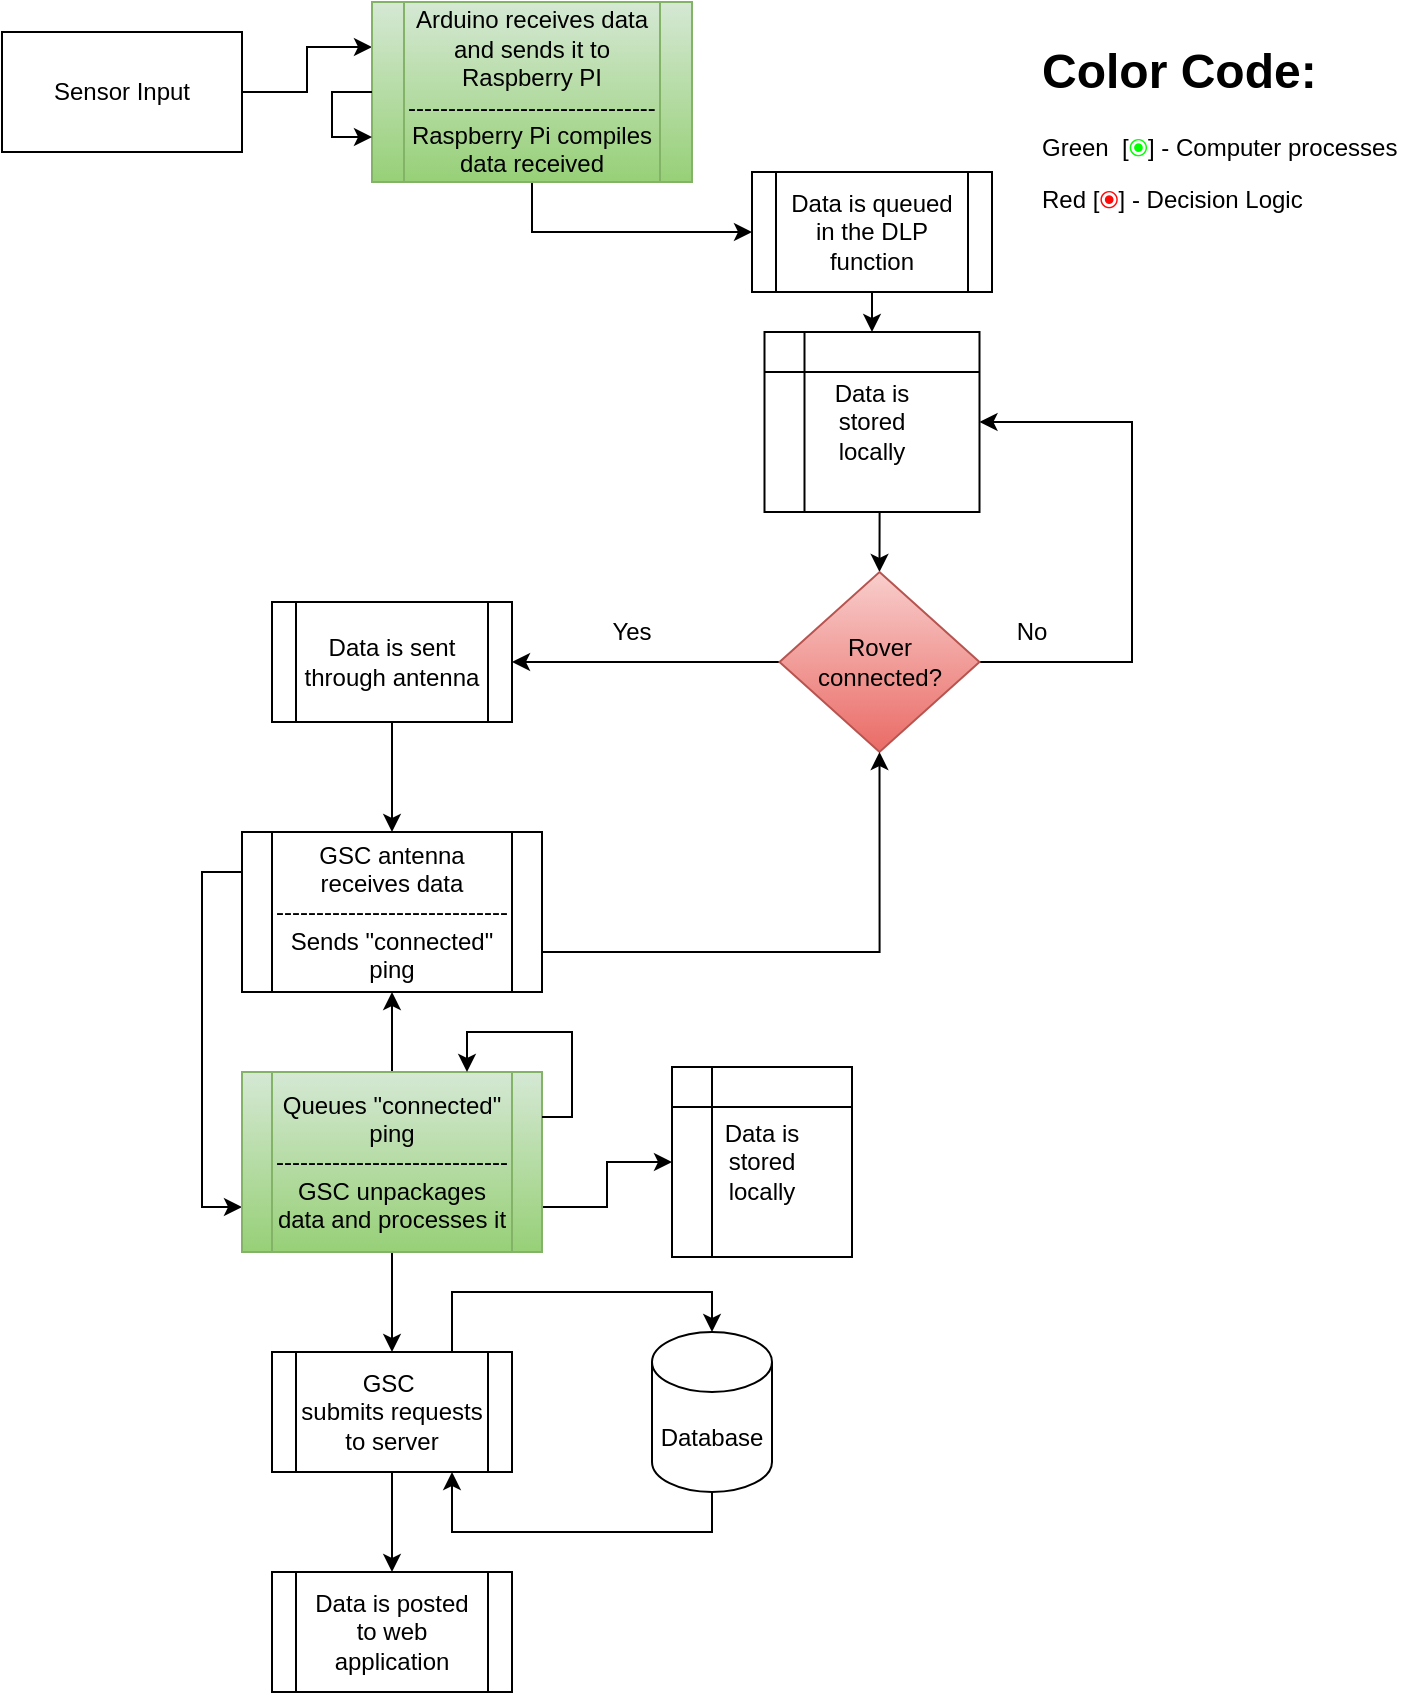 <mxfile version="13.10.4" type="device"><diagram id="MhcosUYPWJZYEW9_mOas" name="Page-1"><mxGraphModel dx="831" dy="516" grid="1" gridSize="10" guides="1" tooltips="1" connect="1" arrows="1" fold="1" page="1" pageScale="1" pageWidth="850" pageHeight="1100" math="0" shadow="0"><root><mxCell id="0"/><mxCell id="1" parent="0"/><mxCell id="PXMVhmXL_nBzBh5JEen0-57" style="edgeStyle=orthogonalEdgeStyle;rounded=0;orthogonalLoop=1;jettySize=auto;html=1;exitX=1;exitY=0.5;exitDx=0;exitDy=0;entryX=0;entryY=0.25;entryDx=0;entryDy=0;" edge="1" parent="1" source="PXMVhmXL_nBzBh5JEen0-1" target="PXMVhmXL_nBzBh5JEen0-2"><mxGeometry relative="1" as="geometry"/></mxCell><mxCell id="PXMVhmXL_nBzBh5JEen0-1" value="Sensor Input" style="rounded=0;whiteSpace=wrap;html=1;fillColor=none;" vertex="1" parent="1"><mxGeometry x="125" y="40" width="120" height="60" as="geometry"/></mxCell><mxCell id="PXMVhmXL_nBzBh5JEen0-10" style="edgeStyle=orthogonalEdgeStyle;rounded=0;orthogonalLoop=1;jettySize=auto;html=1;exitX=0.5;exitY=1;exitDx=0;exitDy=0;" edge="1" parent="1" source="PXMVhmXL_nBzBh5JEen0-2" target="PXMVhmXL_nBzBh5JEen0-9"><mxGeometry relative="1" as="geometry"/></mxCell><mxCell id="PXMVhmXL_nBzBh5JEen0-2" value="Arduino receives data and sends it to Raspberry PI&lt;br&gt;-------------------------------&lt;br&gt;Raspberry Pi compiles&lt;br&gt;data received" style="shape=process;whiteSpace=wrap;html=1;backgroundOutline=1;fillColor=#d5e8d4;strokeColor=#82b366;gradientColor=#97d077;" vertex="1" parent="1"><mxGeometry x="310" y="25" width="160" height="90" as="geometry"/></mxCell><mxCell id="PXMVhmXL_nBzBh5JEen0-13" style="edgeStyle=orthogonalEdgeStyle;rounded=0;orthogonalLoop=1;jettySize=auto;html=1;exitX=0.5;exitY=1;exitDx=0;exitDy=0;entryX=0.5;entryY=0;entryDx=0;entryDy=0;" edge="1" parent="1" source="PXMVhmXL_nBzBh5JEen0-9" target="PXMVhmXL_nBzBh5JEen0-11"><mxGeometry relative="1" as="geometry"/></mxCell><mxCell id="PXMVhmXL_nBzBh5JEen0-9" value="Data is queued&lt;br&gt;in the DLP&lt;br&gt;function" style="shape=process;whiteSpace=wrap;html=1;backgroundOutline=1;fillColor=none;" vertex="1" parent="1"><mxGeometry x="500" y="110" width="120" height="60" as="geometry"/></mxCell><mxCell id="PXMVhmXL_nBzBh5JEen0-15" style="edgeStyle=orthogonalEdgeStyle;rounded=0;orthogonalLoop=1;jettySize=auto;html=1;exitX=0.5;exitY=1;exitDx=0;exitDy=0;entryX=0.5;entryY=0;entryDx=0;entryDy=0;" edge="1" parent="1" source="PXMVhmXL_nBzBh5JEen0-11" target="PXMVhmXL_nBzBh5JEen0-14"><mxGeometry relative="1" as="geometry"/></mxCell><mxCell id="PXMVhmXL_nBzBh5JEen0-11" value="Data is&lt;br&gt;stored&lt;br&gt;locally" style="shape=internalStorage;whiteSpace=wrap;html=1;backgroundOutline=1;fillColor=none;" vertex="1" parent="1"><mxGeometry x="506.25" y="190" width="107.5" height="90" as="geometry"/></mxCell><mxCell id="PXMVhmXL_nBzBh5JEen0-16" style="edgeStyle=orthogonalEdgeStyle;rounded=0;orthogonalLoop=1;jettySize=auto;html=1;exitX=0;exitY=0.5;exitDx=0;exitDy=0;" edge="1" parent="1" source="PXMVhmXL_nBzBh5JEen0-14"><mxGeometry relative="1" as="geometry"><mxPoint x="380" y="355" as="targetPoint"/></mxGeometry></mxCell><mxCell id="PXMVhmXL_nBzBh5JEen0-17" style="edgeStyle=orthogonalEdgeStyle;rounded=0;orthogonalLoop=1;jettySize=auto;html=1;exitX=1;exitY=0.5;exitDx=0;exitDy=0;entryX=1;entryY=0.5;entryDx=0;entryDy=0;" edge="1" parent="1" source="PXMVhmXL_nBzBh5JEen0-14" target="PXMVhmXL_nBzBh5JEen0-11"><mxGeometry relative="1" as="geometry"><mxPoint x="720" y="220" as="targetPoint"/><Array as="points"><mxPoint x="690" y="355"/><mxPoint x="690" y="235"/></Array></mxGeometry></mxCell><mxCell id="PXMVhmXL_nBzBh5JEen0-14" value="Rover&lt;br&gt;connected?" style="rhombus;whiteSpace=wrap;html=1;fillColor=#f8cecc;gradientColor=#ea6b66;strokeColor=#b85450;" vertex="1" parent="1"><mxGeometry x="513.75" y="310" width="100" height="90" as="geometry"/></mxCell><mxCell id="PXMVhmXL_nBzBh5JEen0-18" value="No" style="text;html=1;strokeColor=none;fillColor=none;align=center;verticalAlign=middle;whiteSpace=wrap;rounded=0;" vertex="1" parent="1"><mxGeometry x="620" y="330" width="40" height="20" as="geometry"/></mxCell><mxCell id="PXMVhmXL_nBzBh5JEen0-19" value="Yes" style="text;html=1;strokeColor=none;fillColor=none;align=center;verticalAlign=middle;whiteSpace=wrap;rounded=0;" vertex="1" parent="1"><mxGeometry x="420" y="330" width="40" height="20" as="geometry"/></mxCell><mxCell id="PXMVhmXL_nBzBh5JEen0-23" style="edgeStyle=orthogonalEdgeStyle;rounded=0;orthogonalLoop=1;jettySize=auto;html=1;exitX=0.5;exitY=1;exitDx=0;exitDy=0;entryX=0.5;entryY=0;entryDx=0;entryDy=0;" edge="1" parent="1" source="PXMVhmXL_nBzBh5JEen0-20" target="PXMVhmXL_nBzBh5JEen0-21"><mxGeometry relative="1" as="geometry"/></mxCell><mxCell id="PXMVhmXL_nBzBh5JEen0-20" value="Data is sent&lt;br&gt;through antenna" style="shape=process;whiteSpace=wrap;html=1;backgroundOutline=1;fillColor=none;" vertex="1" parent="1"><mxGeometry x="260" y="325" width="120" height="60" as="geometry"/></mxCell><mxCell id="PXMVhmXL_nBzBh5JEen0-24" style="edgeStyle=orthogonalEdgeStyle;rounded=0;orthogonalLoop=1;jettySize=auto;html=1;exitX=1;exitY=0.75;exitDx=0;exitDy=0;entryX=0.5;entryY=1;entryDx=0;entryDy=0;" edge="1" parent="1" source="PXMVhmXL_nBzBh5JEen0-21" target="PXMVhmXL_nBzBh5JEen0-14"><mxGeometry relative="1" as="geometry"/></mxCell><mxCell id="PXMVhmXL_nBzBh5JEen0-36" style="edgeStyle=orthogonalEdgeStyle;rounded=0;orthogonalLoop=1;jettySize=auto;html=1;exitX=0;exitY=0.25;exitDx=0;exitDy=0;entryX=0;entryY=0.75;entryDx=0;entryDy=0;" edge="1" parent="1" source="PXMVhmXL_nBzBh5JEen0-21" target="PXMVhmXL_nBzBh5JEen0-26"><mxGeometry relative="1" as="geometry"/></mxCell><mxCell id="PXMVhmXL_nBzBh5JEen0-21" value="GSC antenna&lt;br&gt;receives data&lt;br&gt;-----------------------------&lt;br&gt;Sends &quot;connected&quot;&lt;br&gt;ping" style="shape=process;whiteSpace=wrap;html=1;backgroundOutline=1;fillColor=none;" vertex="1" parent="1"><mxGeometry x="245" y="440" width="150" height="80" as="geometry"/></mxCell><mxCell id="PXMVhmXL_nBzBh5JEen0-32" style="edgeStyle=orthogonalEdgeStyle;rounded=0;orthogonalLoop=1;jettySize=auto;html=1;exitX=0.5;exitY=0;exitDx=0;exitDy=0;entryX=0.5;entryY=1;entryDx=0;entryDy=0;" edge="1" parent="1" source="PXMVhmXL_nBzBh5JEen0-26" target="PXMVhmXL_nBzBh5JEen0-21"><mxGeometry relative="1" as="geometry"/></mxCell><mxCell id="PXMVhmXL_nBzBh5JEen0-45" style="edgeStyle=orthogonalEdgeStyle;rounded=0;orthogonalLoop=1;jettySize=auto;html=1;exitX=1;exitY=0.75;exitDx=0;exitDy=0;entryX=0;entryY=0.5;entryDx=0;entryDy=0;" edge="1" parent="1" source="PXMVhmXL_nBzBh5JEen0-26" target="PXMVhmXL_nBzBh5JEen0-43"><mxGeometry relative="1" as="geometry"/></mxCell><mxCell id="PXMVhmXL_nBzBh5JEen0-47" style="edgeStyle=orthogonalEdgeStyle;rounded=0;orthogonalLoop=1;jettySize=auto;html=1;exitX=0.5;exitY=1;exitDx=0;exitDy=0;entryX=0.5;entryY=0;entryDx=0;entryDy=0;" edge="1" parent="1" source="PXMVhmXL_nBzBh5JEen0-26" target="PXMVhmXL_nBzBh5JEen0-46"><mxGeometry relative="1" as="geometry"/></mxCell><mxCell id="PXMVhmXL_nBzBh5JEen0-26" value="Queues &quot;connected&quot; ping&lt;br&gt;-----------------------------&lt;br&gt;GSC unpackages data and processes it" style="shape=process;whiteSpace=wrap;html=1;backgroundOutline=1;gradientColor=#97d077;fillColor=#d5e8d4;strokeColor=#82b366;" vertex="1" parent="1"><mxGeometry x="245" y="560" width="150" height="90" as="geometry"/></mxCell><mxCell id="PXMVhmXL_nBzBh5JEen0-40" style="edgeStyle=orthogonalEdgeStyle;rounded=0;orthogonalLoop=1;jettySize=auto;html=1;exitX=1;exitY=0.25;exitDx=0;exitDy=0;entryX=0.75;entryY=0;entryDx=0;entryDy=0;" edge="1" parent="1" source="PXMVhmXL_nBzBh5JEen0-26" target="PXMVhmXL_nBzBh5JEen0-26"><mxGeometry relative="1" as="geometry"><Array as="points"><mxPoint x="410" y="583"/><mxPoint x="410" y="540"/><mxPoint x="358" y="540"/></Array></mxGeometry></mxCell><mxCell id="PXMVhmXL_nBzBh5JEen0-43" value="Data is&lt;br&gt;stored&lt;br&gt;locally" style="shape=internalStorage;whiteSpace=wrap;html=1;backgroundOutline=1;fillColor=none;" vertex="1" parent="1"><mxGeometry x="460" y="557.5" width="90" height="95" as="geometry"/></mxCell><mxCell id="PXMVhmXL_nBzBh5JEen0-55" style="edgeStyle=orthogonalEdgeStyle;rounded=0;orthogonalLoop=1;jettySize=auto;html=1;exitX=0.5;exitY=1;exitDx=0;exitDy=0;" edge="1" parent="1" source="PXMVhmXL_nBzBh5JEen0-46" target="PXMVhmXL_nBzBh5JEen0-51"><mxGeometry relative="1" as="geometry"/></mxCell><mxCell id="PXMVhmXL_nBzBh5JEen0-61" style="edgeStyle=orthogonalEdgeStyle;rounded=0;orthogonalLoop=1;jettySize=auto;html=1;exitX=0.75;exitY=0;exitDx=0;exitDy=0;entryX=0.5;entryY=0;entryDx=0;entryDy=0;entryPerimeter=0;" edge="1" parent="1" source="PXMVhmXL_nBzBh5JEen0-46" target="PXMVhmXL_nBzBh5JEen0-52"><mxGeometry relative="1" as="geometry"/></mxCell><mxCell id="PXMVhmXL_nBzBh5JEen0-46" value="GSC&amp;nbsp;&lt;br&gt;submits requests&lt;br&gt;to server" style="shape=process;whiteSpace=wrap;html=1;backgroundOutline=1;fillColor=none;" vertex="1" parent="1"><mxGeometry x="260" y="700" width="120" height="60" as="geometry"/></mxCell><mxCell id="PXMVhmXL_nBzBh5JEen0-51" value="Data is posted&lt;br&gt;to web application" style="shape=process;whiteSpace=wrap;html=1;backgroundOutline=1;fillColor=none;" vertex="1" parent="1"><mxGeometry x="260" y="810" width="120" height="60" as="geometry"/></mxCell><mxCell id="PXMVhmXL_nBzBh5JEen0-60" style="edgeStyle=orthogonalEdgeStyle;rounded=0;orthogonalLoop=1;jettySize=auto;html=1;exitX=0.5;exitY=1;exitDx=0;exitDy=0;exitPerimeter=0;entryX=0.75;entryY=1;entryDx=0;entryDy=0;" edge="1" parent="1" source="PXMVhmXL_nBzBh5JEen0-52" target="PXMVhmXL_nBzBh5JEen0-46"><mxGeometry relative="1" as="geometry"/></mxCell><mxCell id="PXMVhmXL_nBzBh5JEen0-52" value="Database" style="shape=cylinder3;whiteSpace=wrap;html=1;boundedLbl=1;backgroundOutline=1;size=15;fillColor=none;" vertex="1" parent="1"><mxGeometry x="450" y="690" width="60" height="80" as="geometry"/></mxCell><mxCell id="PXMVhmXL_nBzBh5JEen0-56" value="&lt;h1&gt;Color Code:&lt;/h1&gt;&lt;p&gt;Green&amp;nbsp; [&lt;font color=&quot;#00ff00&quot;&gt;⦿&lt;/font&gt;]&lt;font color=&quot;#00ff00&quot;&gt;&amp;nbsp;&lt;/font&gt;- Computer processes&lt;/p&gt;&lt;p&gt;Red&amp;nbsp;[&lt;font color=&quot;#ff0808&quot;&gt;⦿&lt;/font&gt;] - Decision Logic&lt;/p&gt;&lt;br&gt;&lt;p&gt;.&lt;/p&gt;" style="text;html=1;strokeColor=none;fillColor=none;spacing=5;spacingTop=-20;whiteSpace=wrap;overflow=hidden;rounded=0;" vertex="1" parent="1"><mxGeometry x="640" y="40" width="190" height="120" as="geometry"/></mxCell><mxCell id="PXMVhmXL_nBzBh5JEen0-59" style="edgeStyle=orthogonalEdgeStyle;rounded=0;orthogonalLoop=1;jettySize=auto;html=1;exitX=0;exitY=0.5;exitDx=0;exitDy=0;entryX=0;entryY=0.75;entryDx=0;entryDy=0;" edge="1" parent="1" source="PXMVhmXL_nBzBh5JEen0-2" target="PXMVhmXL_nBzBh5JEen0-2"><mxGeometry relative="1" as="geometry"><Array as="points"><mxPoint x="290" y="70"/><mxPoint x="290" y="92"/></Array></mxGeometry></mxCell></root></mxGraphModel></diagram></mxfile>